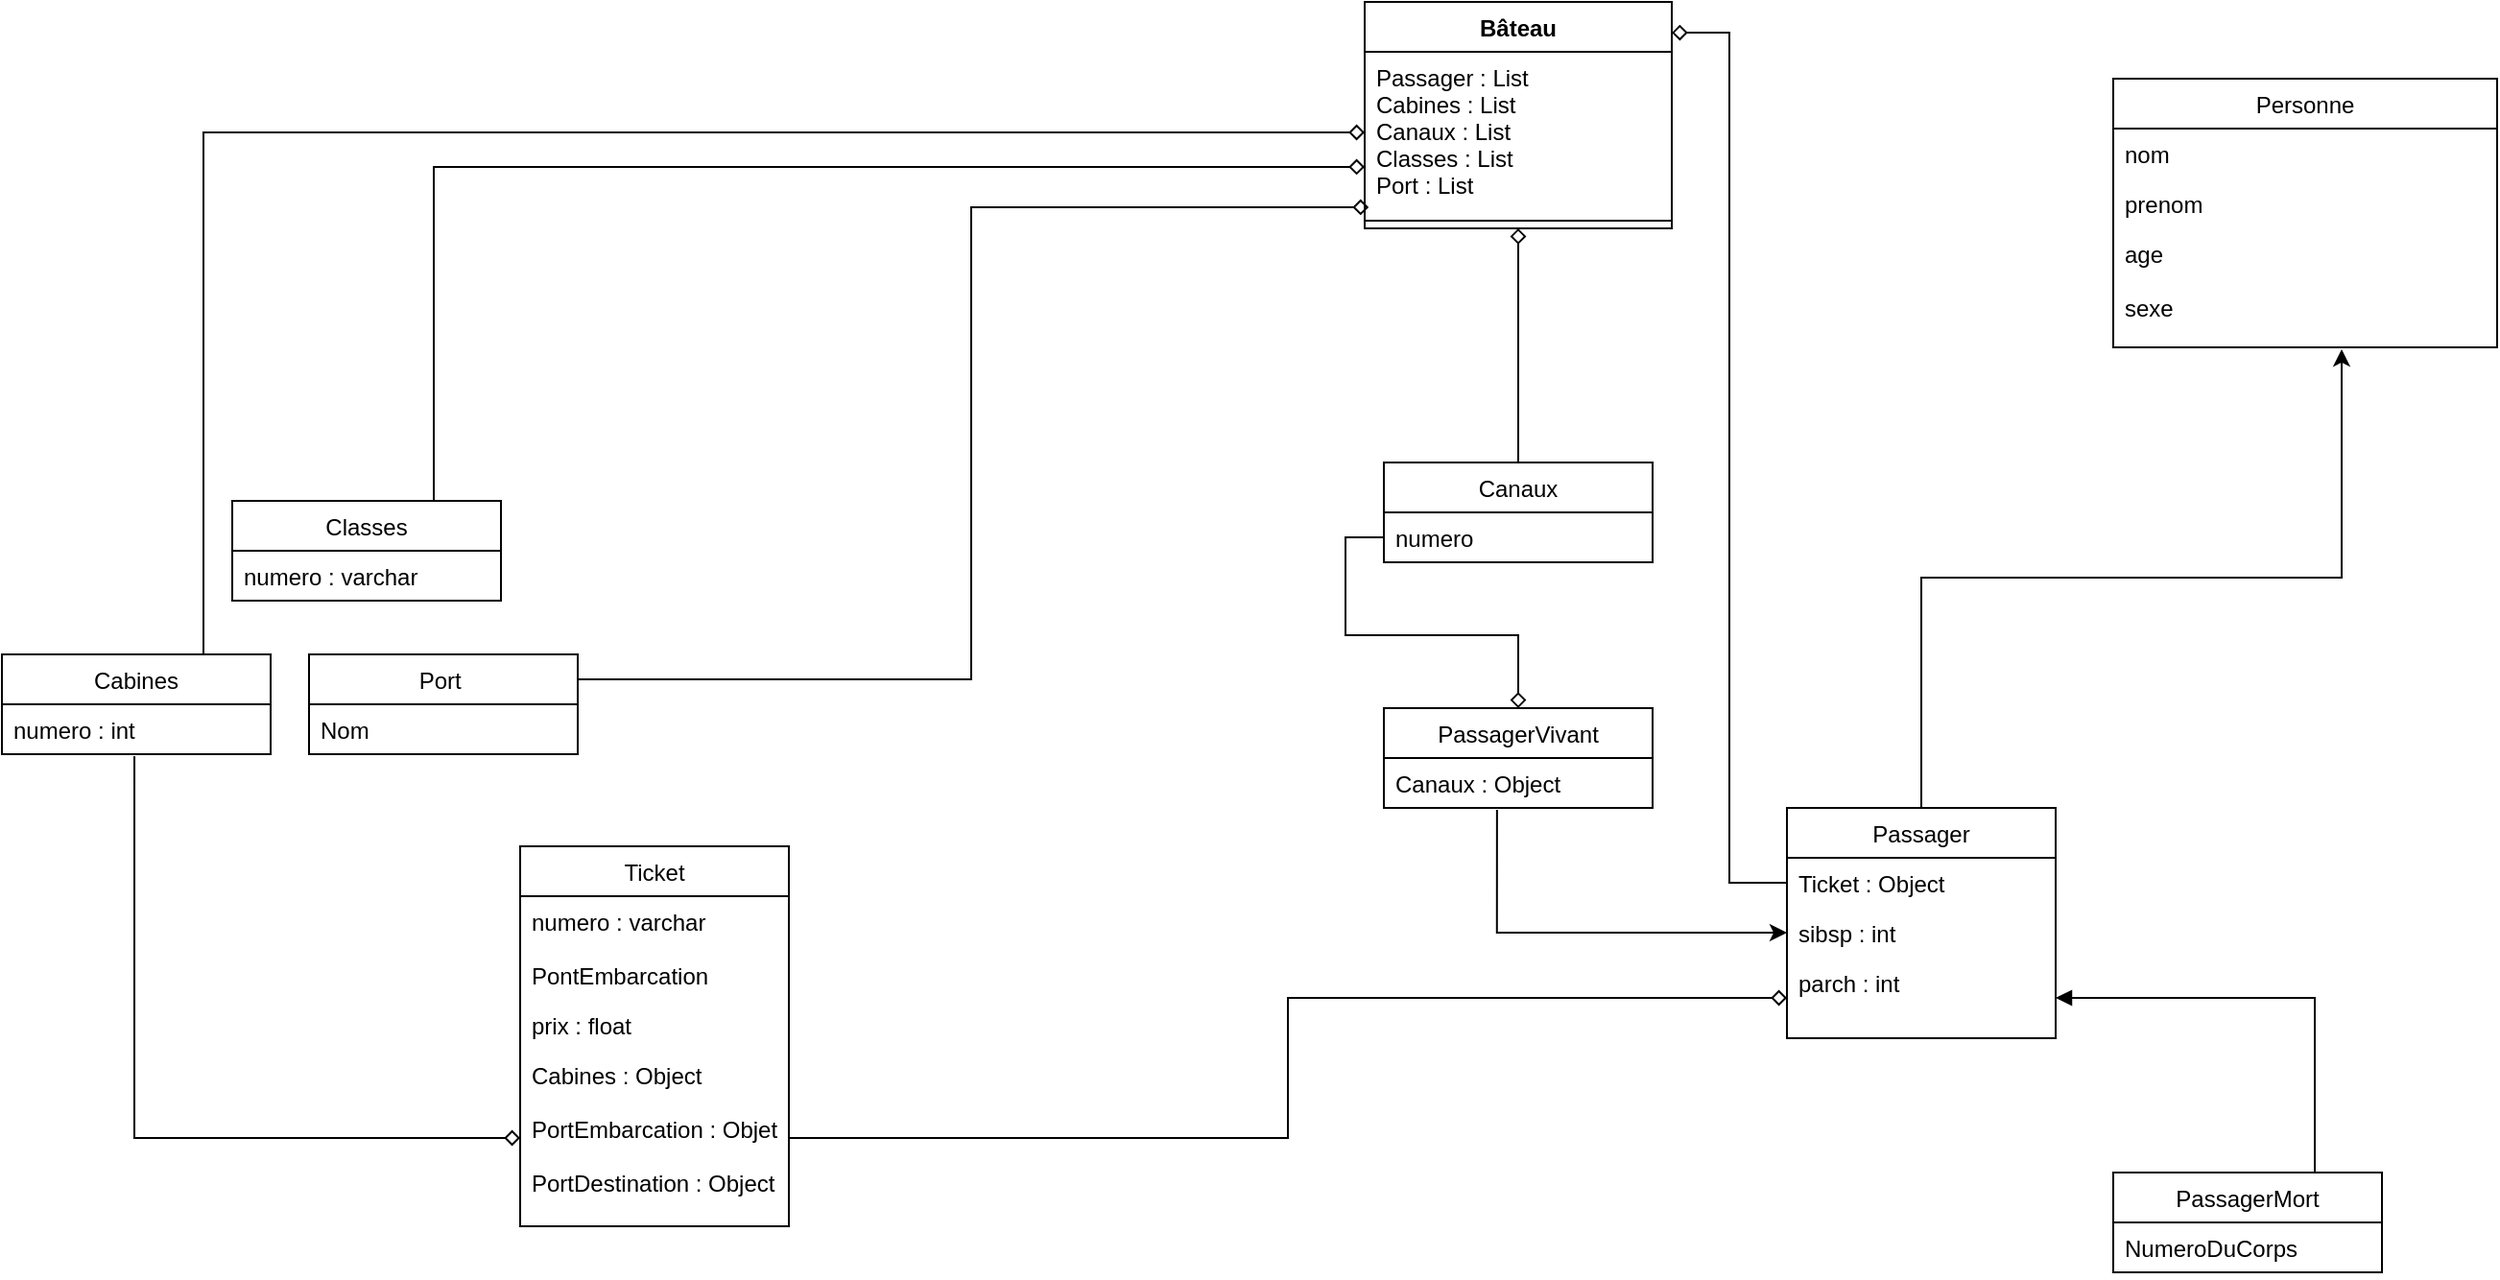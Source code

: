 <mxfile version="14.3.2" type="device"><diagram id="C5RBs43oDa-KdzZeNtuy" name="Page-1"><mxGraphModel dx="2249" dy="1963" grid="1" gridSize="10" guides="1" tooltips="1" connect="1" arrows="1" fold="1" page="1" pageScale="1" pageWidth="827" pageHeight="1169" math="0" shadow="0"><root><mxCell id="WIyWlLk6GJQsqaUBKTNV-0"/><mxCell id="WIyWlLk6GJQsqaUBKTNV-1" parent="WIyWlLk6GJQsqaUBKTNV-0"/><mxCell id="Ahs7-1-bXpwMGCERfKzN-0" value="Bâteau" style="swimlane;fontStyle=1;align=center;verticalAlign=top;childLayout=stackLayout;horizontal=1;startSize=26;horizontalStack=0;resizeParent=1;resizeParentMax=0;resizeLast=0;collapsible=1;marginBottom=0;" vertex="1" parent="WIyWlLk6GJQsqaUBKTNV-1"><mxGeometry x="510" y="-240" width="160" height="118" as="geometry"/></mxCell><mxCell id="Ahs7-1-bXpwMGCERfKzN-1" value="Passager : List&#10;Cabines : List&#10;Canaux : List&#10;Classes : List&#10;Port : List" style="text;strokeColor=none;fillColor=none;align=left;verticalAlign=top;spacingLeft=4;spacingRight=4;overflow=hidden;rotatable=0;points=[[0,0.5],[1,0.5]];portConstraint=eastwest;" vertex="1" parent="Ahs7-1-bXpwMGCERfKzN-0"><mxGeometry y="26" width="160" height="84" as="geometry"/></mxCell><mxCell id="Ahs7-1-bXpwMGCERfKzN-2" value="" style="line;strokeWidth=1;fillColor=none;align=left;verticalAlign=middle;spacingTop=-1;spacingLeft=3;spacingRight=3;rotatable=0;labelPosition=right;points=[];portConstraint=eastwest;" vertex="1" parent="Ahs7-1-bXpwMGCERfKzN-0"><mxGeometry y="110" width="160" height="8" as="geometry"/></mxCell><mxCell id="Ahs7-1-bXpwMGCERfKzN-27" style="edgeStyle=orthogonalEdgeStyle;rounded=0;orthogonalLoop=1;jettySize=auto;html=1;exitX=0.75;exitY=0;exitDx=0;exitDy=0;endArrow=diamond;endFill=0;" edge="1" parent="WIyWlLk6GJQsqaUBKTNV-1" source="Ahs7-1-bXpwMGCERfKzN-5" target="Ahs7-1-bXpwMGCERfKzN-1"><mxGeometry relative="1" as="geometry"/></mxCell><mxCell id="Ahs7-1-bXpwMGCERfKzN-5" value="Cabines" style="swimlane;fontStyle=0;childLayout=stackLayout;horizontal=1;startSize=26;fillColor=none;horizontalStack=0;resizeParent=1;resizeParentMax=0;resizeLast=0;collapsible=1;marginBottom=0;" vertex="1" parent="WIyWlLk6GJQsqaUBKTNV-1"><mxGeometry x="-200" y="100" width="140" height="52" as="geometry"/></mxCell><mxCell id="Ahs7-1-bXpwMGCERfKzN-6" value="numero : int" style="text;strokeColor=none;fillColor=none;align=left;verticalAlign=top;spacingLeft=4;spacingRight=4;overflow=hidden;rotatable=0;points=[[0,0.5],[1,0.5]];portConstraint=eastwest;" vertex="1" parent="Ahs7-1-bXpwMGCERfKzN-5"><mxGeometry y="26" width="140" height="26" as="geometry"/></mxCell><mxCell id="Ahs7-1-bXpwMGCERfKzN-62" style="edgeStyle=orthogonalEdgeStyle;rounded=0;orthogonalLoop=1;jettySize=auto;html=1;exitX=0.5;exitY=0;exitDx=0;exitDy=0;entryX=0.5;entryY=1;entryDx=0;entryDy=0;startArrow=none;startFill=0;endArrow=diamond;endFill=0;" edge="1" parent="WIyWlLk6GJQsqaUBKTNV-1" source="Ahs7-1-bXpwMGCERfKzN-9" target="Ahs7-1-bXpwMGCERfKzN-0"><mxGeometry relative="1" as="geometry"/></mxCell><mxCell id="Ahs7-1-bXpwMGCERfKzN-9" value="Canaux" style="swimlane;fontStyle=0;childLayout=stackLayout;horizontal=1;startSize=26;fillColor=none;horizontalStack=0;resizeParent=1;resizeParentMax=0;resizeLast=0;collapsible=1;marginBottom=0;" vertex="1" parent="WIyWlLk6GJQsqaUBKTNV-1"><mxGeometry x="520" width="140" height="52" as="geometry"/></mxCell><mxCell id="Ahs7-1-bXpwMGCERfKzN-10" value="numero" style="text;strokeColor=none;fillColor=none;align=left;verticalAlign=top;spacingLeft=4;spacingRight=4;overflow=hidden;rotatable=0;points=[[0,0.5],[1,0.5]];portConstraint=eastwest;" vertex="1" parent="Ahs7-1-bXpwMGCERfKzN-9"><mxGeometry y="26" width="140" height="26" as="geometry"/></mxCell><mxCell id="Ahs7-1-bXpwMGCERfKzN-57" style="edgeStyle=orthogonalEdgeStyle;rounded=0;orthogonalLoop=1;jettySize=auto;html=1;exitX=0.75;exitY=0;exitDx=0;exitDy=0;entryX=0;entryY=0.714;entryDx=0;entryDy=0;entryPerimeter=0;endArrow=diamond;endFill=0;" edge="1" parent="WIyWlLk6GJQsqaUBKTNV-1" source="Ahs7-1-bXpwMGCERfKzN-13" target="Ahs7-1-bXpwMGCERfKzN-1"><mxGeometry relative="1" as="geometry"/></mxCell><mxCell id="Ahs7-1-bXpwMGCERfKzN-13" value="Classes" style="swimlane;fontStyle=0;childLayout=stackLayout;horizontal=1;startSize=26;fillColor=none;horizontalStack=0;resizeParent=1;resizeParentMax=0;resizeLast=0;collapsible=1;marginBottom=0;" vertex="1" parent="WIyWlLk6GJQsqaUBKTNV-1"><mxGeometry x="-80" y="20" width="140" height="52" as="geometry"/></mxCell><mxCell id="Ahs7-1-bXpwMGCERfKzN-14" value="numero : varchar" style="text;strokeColor=none;fillColor=none;align=left;verticalAlign=top;spacingLeft=4;spacingRight=4;overflow=hidden;rotatable=0;points=[[0,0.5],[1,0.5]];portConstraint=eastwest;" vertex="1" parent="Ahs7-1-bXpwMGCERfKzN-13"><mxGeometry y="26" width="140" height="26" as="geometry"/></mxCell><mxCell id="Ahs7-1-bXpwMGCERfKzN-56" style="edgeStyle=orthogonalEdgeStyle;rounded=0;orthogonalLoop=1;jettySize=auto;html=1;exitX=1;exitY=0.25;exitDx=0;exitDy=0;entryX=0.013;entryY=0.964;entryDx=0;entryDy=0;entryPerimeter=0;endArrow=diamond;endFill=0;" edge="1" parent="WIyWlLk6GJQsqaUBKTNV-1" source="Ahs7-1-bXpwMGCERfKzN-17" target="Ahs7-1-bXpwMGCERfKzN-1"><mxGeometry relative="1" as="geometry"/></mxCell><mxCell id="Ahs7-1-bXpwMGCERfKzN-17" value="Port " style="swimlane;fontStyle=0;childLayout=stackLayout;horizontal=1;startSize=26;fillColor=none;horizontalStack=0;resizeParent=1;resizeParentMax=0;resizeLast=0;collapsible=1;marginBottom=0;" vertex="1" parent="WIyWlLk6GJQsqaUBKTNV-1"><mxGeometry x="-40" y="100" width="140" height="52" as="geometry"/></mxCell><mxCell id="Ahs7-1-bXpwMGCERfKzN-18" value="Nom" style="text;strokeColor=none;fillColor=none;align=left;verticalAlign=top;spacingLeft=4;spacingRight=4;overflow=hidden;rotatable=0;points=[[0,0.5],[1,0.5]];portConstraint=eastwest;" vertex="1" parent="Ahs7-1-bXpwMGCERfKzN-17"><mxGeometry y="26" width="140" height="26" as="geometry"/></mxCell><mxCell id="Ahs7-1-bXpwMGCERfKzN-21" value="Personne" style="swimlane;fontStyle=0;childLayout=stackLayout;horizontal=1;startSize=26;fillColor=none;horizontalStack=0;resizeParent=1;resizeParentMax=0;resizeLast=0;collapsible=1;marginBottom=0;" vertex="1" parent="WIyWlLk6GJQsqaUBKTNV-1"><mxGeometry x="900" y="-200" width="200" height="140" as="geometry"/></mxCell><mxCell id="Ahs7-1-bXpwMGCERfKzN-22" value="nom" style="text;strokeColor=none;fillColor=none;align=left;verticalAlign=top;spacingLeft=4;spacingRight=4;overflow=hidden;rotatable=0;points=[[0,0.5],[1,0.5]];portConstraint=eastwest;" vertex="1" parent="Ahs7-1-bXpwMGCERfKzN-21"><mxGeometry y="26" width="200" height="26" as="geometry"/></mxCell><mxCell id="Ahs7-1-bXpwMGCERfKzN-23" value="prenom" style="text;strokeColor=none;fillColor=none;align=left;verticalAlign=top;spacingLeft=4;spacingRight=4;overflow=hidden;rotatable=0;points=[[0,0.5],[1,0.5]];portConstraint=eastwest;" vertex="1" parent="Ahs7-1-bXpwMGCERfKzN-21"><mxGeometry y="52" width="200" height="26" as="geometry"/></mxCell><mxCell id="Ahs7-1-bXpwMGCERfKzN-24" value="age&#10;&#10;sexe&#10;&#10;" style="text;strokeColor=none;fillColor=none;align=left;verticalAlign=top;spacingLeft=4;spacingRight=4;overflow=hidden;rotatable=0;points=[[0,0.5],[1,0.5]];portConstraint=eastwest;" vertex="1" parent="Ahs7-1-bXpwMGCERfKzN-21"><mxGeometry y="78" width="200" height="62" as="geometry"/></mxCell><mxCell id="Ahs7-1-bXpwMGCERfKzN-35" style="edgeStyle=orthogonalEdgeStyle;rounded=0;orthogonalLoop=1;jettySize=auto;html=1;exitX=0.5;exitY=0;exitDx=0;exitDy=0;entryX=0.595;entryY=1.016;entryDx=0;entryDy=0;entryPerimeter=0;endArrow=classic;endFill=1;" edge="1" parent="WIyWlLk6GJQsqaUBKTNV-1" source="Ahs7-1-bXpwMGCERfKzN-31" target="Ahs7-1-bXpwMGCERfKzN-24"><mxGeometry relative="1" as="geometry"/></mxCell><mxCell id="Ahs7-1-bXpwMGCERfKzN-31" value="Passager" style="swimlane;fontStyle=0;childLayout=stackLayout;horizontal=1;startSize=26;fillColor=none;horizontalStack=0;resizeParent=1;resizeParentMax=0;resizeLast=0;collapsible=1;marginBottom=0;" vertex="1" parent="WIyWlLk6GJQsqaUBKTNV-1"><mxGeometry x="730" y="180" width="140" height="120" as="geometry"/></mxCell><mxCell id="Ahs7-1-bXpwMGCERfKzN-32" value="Ticket : Object" style="text;strokeColor=none;fillColor=none;align=left;verticalAlign=top;spacingLeft=4;spacingRight=4;overflow=hidden;rotatable=0;points=[[0,0.5],[1,0.5]];portConstraint=eastwest;" vertex="1" parent="Ahs7-1-bXpwMGCERfKzN-31"><mxGeometry y="26" width="140" height="26" as="geometry"/></mxCell><mxCell id="Ahs7-1-bXpwMGCERfKzN-33" value="sibsp : int" style="text;strokeColor=none;fillColor=none;align=left;verticalAlign=top;spacingLeft=4;spacingRight=4;overflow=hidden;rotatable=0;points=[[0,0.5],[1,0.5]];portConstraint=eastwest;" vertex="1" parent="Ahs7-1-bXpwMGCERfKzN-31"><mxGeometry y="52" width="140" height="26" as="geometry"/></mxCell><mxCell id="Ahs7-1-bXpwMGCERfKzN-34" value="parch : int&#10;" style="text;strokeColor=none;fillColor=none;align=left;verticalAlign=top;spacingLeft=4;spacingRight=4;overflow=hidden;rotatable=0;points=[[0,0.5],[1,0.5]];portConstraint=eastwest;" vertex="1" parent="Ahs7-1-bXpwMGCERfKzN-31"><mxGeometry y="78" width="140" height="42" as="geometry"/></mxCell><mxCell id="Ahs7-1-bXpwMGCERfKzN-36" style="edgeStyle=orthogonalEdgeStyle;rounded=0;orthogonalLoop=1;jettySize=auto;html=1;exitX=0;exitY=0.5;exitDx=0;exitDy=0;entryX=1;entryY=0.136;entryDx=0;entryDy=0;entryPerimeter=0;endArrow=diamond;endFill=0;" edge="1" parent="WIyWlLk6GJQsqaUBKTNV-1" source="Ahs7-1-bXpwMGCERfKzN-32" target="Ahs7-1-bXpwMGCERfKzN-0"><mxGeometry relative="1" as="geometry"/></mxCell><mxCell id="Ahs7-1-bXpwMGCERfKzN-37" value="Ticket" style="swimlane;fontStyle=0;childLayout=stackLayout;horizontal=1;startSize=26;fillColor=none;horizontalStack=0;resizeParent=1;resizeParentMax=0;resizeLast=0;collapsible=1;marginBottom=0;" vertex="1" parent="WIyWlLk6GJQsqaUBKTNV-1"><mxGeometry x="70" y="200" width="140" height="198" as="geometry"/></mxCell><mxCell id="Ahs7-1-bXpwMGCERfKzN-38" value="numero : varchar&#10;&#10;PontEmbarcation" style="text;strokeColor=none;fillColor=none;align=left;verticalAlign=top;spacingLeft=4;spacingRight=4;overflow=hidden;rotatable=0;points=[[0,0.5],[1,0.5]];portConstraint=eastwest;" vertex="1" parent="Ahs7-1-bXpwMGCERfKzN-37"><mxGeometry y="26" width="140" height="54" as="geometry"/></mxCell><mxCell id="Ahs7-1-bXpwMGCERfKzN-39" value="prix : float" style="text;strokeColor=none;fillColor=none;align=left;verticalAlign=top;spacingLeft=4;spacingRight=4;overflow=hidden;rotatable=0;points=[[0,0.5],[1,0.5]];portConstraint=eastwest;" vertex="1" parent="Ahs7-1-bXpwMGCERfKzN-37"><mxGeometry y="80" width="140" height="26" as="geometry"/></mxCell><mxCell id="Ahs7-1-bXpwMGCERfKzN-40" value="Cabines : Object&#10;&#10;PortEmbarcation : Objet&#10;&#10;PortDestination : Object" style="text;strokeColor=none;fillColor=none;align=left;verticalAlign=top;spacingLeft=4;spacingRight=4;overflow=hidden;rotatable=0;points=[[0,0.5],[1,0.5]];portConstraint=eastwest;" vertex="1" parent="Ahs7-1-bXpwMGCERfKzN-37"><mxGeometry y="106" width="140" height="92" as="geometry"/></mxCell><mxCell id="Ahs7-1-bXpwMGCERfKzN-41" style="edgeStyle=orthogonalEdgeStyle;rounded=0;orthogonalLoop=1;jettySize=auto;html=1;exitX=0;exitY=0.5;exitDx=0;exitDy=0;entryX=0.493;entryY=1.038;entryDx=0;entryDy=0;entryPerimeter=0;endArrow=none;endFill=0;startArrow=diamond;startFill=0;" edge="1" parent="WIyWlLk6GJQsqaUBKTNV-1" source="Ahs7-1-bXpwMGCERfKzN-40" target="Ahs7-1-bXpwMGCERfKzN-6"><mxGeometry relative="1" as="geometry"/></mxCell><mxCell id="Ahs7-1-bXpwMGCERfKzN-47" style="edgeStyle=orthogonalEdgeStyle;rounded=0;orthogonalLoop=1;jettySize=auto;html=1;exitX=0.75;exitY=0;exitDx=0;exitDy=0;entryX=1;entryY=0.5;entryDx=0;entryDy=0;endArrow=block;endFill=1;" edge="1" parent="WIyWlLk6GJQsqaUBKTNV-1" source="Ahs7-1-bXpwMGCERfKzN-43" target="Ahs7-1-bXpwMGCERfKzN-34"><mxGeometry relative="1" as="geometry"/></mxCell><mxCell id="Ahs7-1-bXpwMGCERfKzN-43" value="PassagerMort" style="swimlane;fontStyle=0;childLayout=stackLayout;horizontal=1;startSize=26;fillColor=none;horizontalStack=0;resizeParent=1;resizeParentMax=0;resizeLast=0;collapsible=1;marginBottom=0;" vertex="1" parent="WIyWlLk6GJQsqaUBKTNV-1"><mxGeometry x="900" y="370" width="140" height="52" as="geometry"/></mxCell><mxCell id="Ahs7-1-bXpwMGCERfKzN-45" value="NumeroDuCorps" style="text;strokeColor=none;fillColor=none;align=left;verticalAlign=top;spacingLeft=4;spacingRight=4;overflow=hidden;rotatable=0;points=[[0,0.5],[1,0.5]];portConstraint=eastwest;" vertex="1" parent="Ahs7-1-bXpwMGCERfKzN-43"><mxGeometry y="26" width="140" height="26" as="geometry"/></mxCell><mxCell id="Ahs7-1-bXpwMGCERfKzN-64" style="edgeStyle=orthogonalEdgeStyle;rounded=0;orthogonalLoop=1;jettySize=auto;html=1;exitX=0.5;exitY=0;exitDx=0;exitDy=0;entryX=0;entryY=0.5;entryDx=0;entryDy=0;startArrow=diamond;startFill=0;endArrow=none;endFill=0;" edge="1" parent="WIyWlLk6GJQsqaUBKTNV-1" source="Ahs7-1-bXpwMGCERfKzN-48" target="Ahs7-1-bXpwMGCERfKzN-10"><mxGeometry relative="1" as="geometry"/></mxCell><mxCell id="Ahs7-1-bXpwMGCERfKzN-48" value="PassagerVivant" style="swimlane;fontStyle=0;childLayout=stackLayout;horizontal=1;startSize=26;fillColor=none;horizontalStack=0;resizeParent=1;resizeParentMax=0;resizeLast=0;collapsible=1;marginBottom=0;" vertex="1" parent="WIyWlLk6GJQsqaUBKTNV-1"><mxGeometry x="520" y="128" width="140" height="52" as="geometry"/></mxCell><mxCell id="Ahs7-1-bXpwMGCERfKzN-49" value="Canaux : Object" style="text;strokeColor=none;fillColor=none;align=left;verticalAlign=top;spacingLeft=4;spacingRight=4;overflow=hidden;rotatable=0;points=[[0,0.5],[1,0.5]];portConstraint=eastwest;" vertex="1" parent="Ahs7-1-bXpwMGCERfKzN-48"><mxGeometry y="26" width="140" height="26" as="geometry"/></mxCell><mxCell id="Ahs7-1-bXpwMGCERfKzN-59" style="edgeStyle=orthogonalEdgeStyle;rounded=0;orthogonalLoop=1;jettySize=auto;html=1;exitX=1;exitY=0.5;exitDx=0;exitDy=0;entryX=0;entryY=0.5;entryDx=0;entryDy=0;endArrow=diamond;endFill=0;" edge="1" parent="WIyWlLk6GJQsqaUBKTNV-1" source="Ahs7-1-bXpwMGCERfKzN-40" target="Ahs7-1-bXpwMGCERfKzN-34"><mxGeometry relative="1" as="geometry"/></mxCell><mxCell id="Ahs7-1-bXpwMGCERfKzN-60" style="edgeStyle=orthogonalEdgeStyle;rounded=0;orthogonalLoop=1;jettySize=auto;html=1;exitX=0;exitY=0.5;exitDx=0;exitDy=0;entryX=0.421;entryY=1.038;entryDx=0;entryDy=0;entryPerimeter=0;endArrow=none;endFill=0;startArrow=classic;startFill=1;" edge="1" parent="WIyWlLk6GJQsqaUBKTNV-1" source="Ahs7-1-bXpwMGCERfKzN-33" target="Ahs7-1-bXpwMGCERfKzN-49"><mxGeometry relative="1" as="geometry"/></mxCell></root></mxGraphModel></diagram></mxfile>